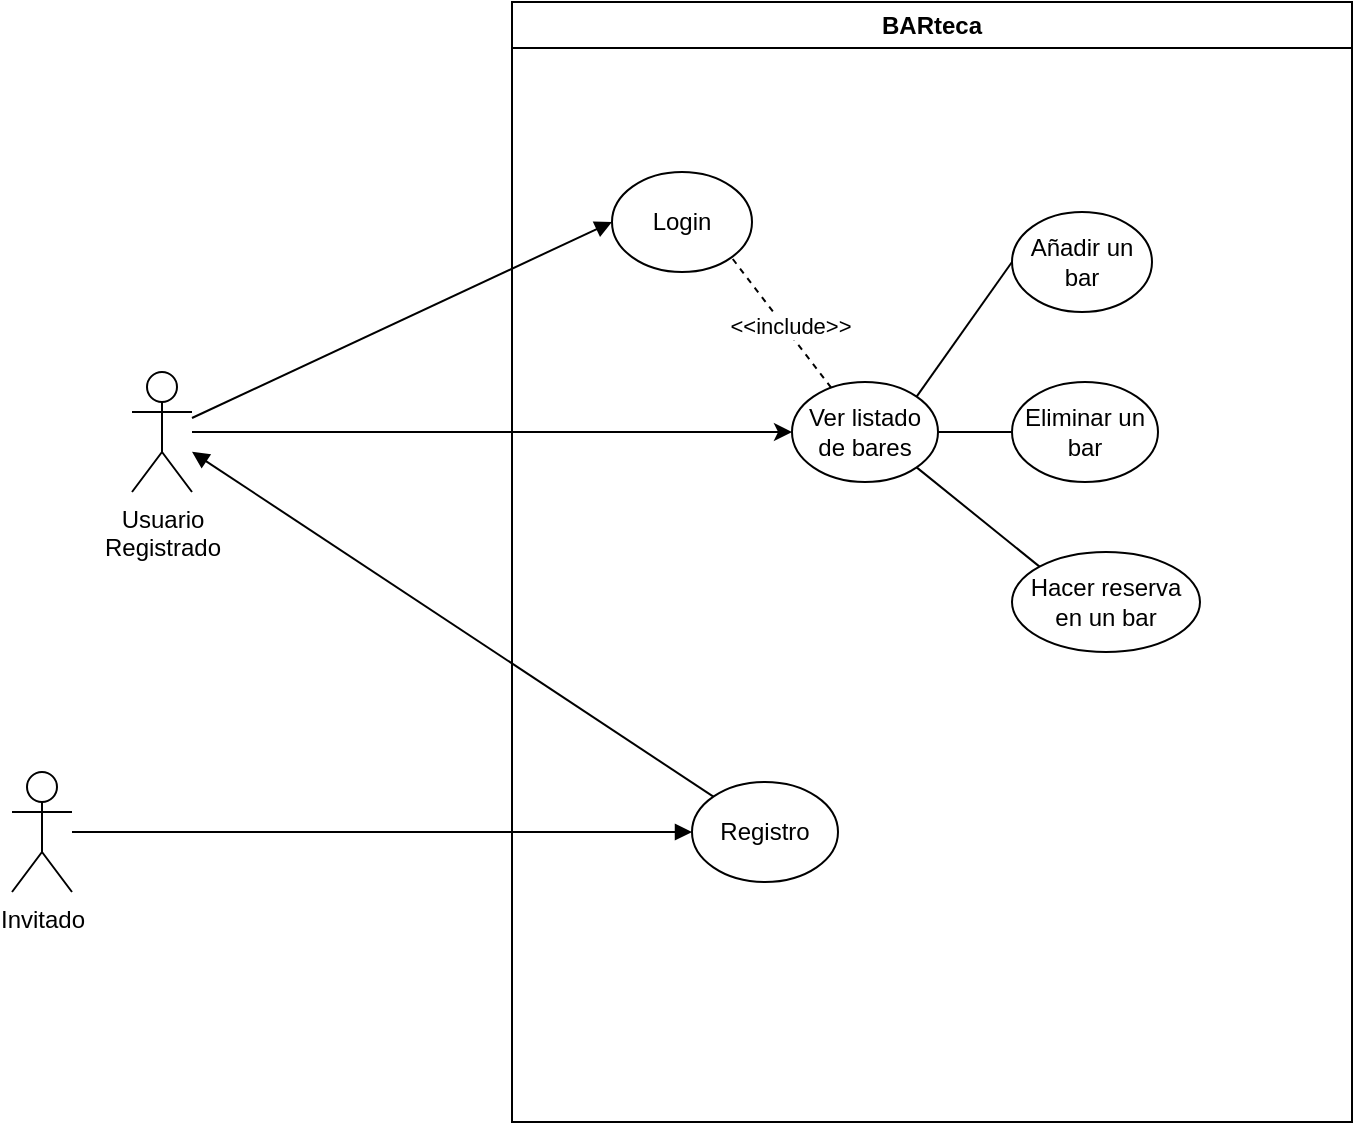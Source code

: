 <mxfile version="24.3.1" type="device">
  <diagram name="Página-1" id="KMNvCZjreb9E50Z_TuEx">
    <mxGraphModel dx="1434" dy="780" grid="1" gridSize="10" guides="1" tooltips="1" connect="1" arrows="1" fold="1" page="1" pageScale="1" pageWidth="827" pageHeight="1169" background="none" math="0" shadow="0">
      <root>
        <mxCell id="0" />
        <mxCell id="1" parent="0" />
        <mxCell id="oybsFn7k2fHWY8-64xWk-2" value="Usuario&lt;div&gt;Registrado&lt;/div&gt;" style="shape=umlActor;verticalLabelPosition=bottom;verticalAlign=top;html=1;outlineConnect=0;rounded=0;" parent="1" vertex="1">
          <mxGeometry x="120" y="210" width="30" height="60" as="geometry" />
        </mxCell>
        <mxCell id="oybsFn7k2fHWY8-64xWk-3" value="Invitado" style="shape=umlActor;verticalLabelPosition=bottom;verticalAlign=top;html=1;outlineConnect=0;rounded=0;direction=east;" parent="1" vertex="1">
          <mxGeometry x="60" y="410" width="30" height="60" as="geometry" />
        </mxCell>
        <mxCell id="oybsFn7k2fHWY8-64xWk-4" value="BARteca" style="swimlane;whiteSpace=wrap;html=1;rounded=0;" parent="1" vertex="1">
          <mxGeometry x="310" y="25" width="420" height="560" as="geometry">
            <mxRectangle x="300" y="25" width="90" height="30" as="alternateBounds" />
          </mxGeometry>
        </mxCell>
        <mxCell id="oybsFn7k2fHWY8-64xWk-5" value="Ver listado de bares" style="ellipse;whiteSpace=wrap;html=1;rounded=0;" parent="oybsFn7k2fHWY8-64xWk-4" vertex="1">
          <mxGeometry x="140" y="190" width="73" height="50" as="geometry" />
        </mxCell>
        <mxCell id="oybsFn7k2fHWY8-64xWk-6" value="Añadir un bar" style="ellipse;whiteSpace=wrap;html=1;rounded=0;" parent="oybsFn7k2fHWY8-64xWk-4" vertex="1">
          <mxGeometry x="250" y="105" width="70" height="50" as="geometry" />
        </mxCell>
        <mxCell id="oybsFn7k2fHWY8-64xWk-7" value="Eliminar un bar" style="ellipse;whiteSpace=wrap;html=1;rounded=0;" parent="oybsFn7k2fHWY8-64xWk-4" vertex="1">
          <mxGeometry x="250" y="190" width="73" height="50" as="geometry" />
        </mxCell>
        <mxCell id="oybsFn7k2fHWY8-64xWk-9" value="Registro" style="ellipse;whiteSpace=wrap;html=1;rounded=0;" parent="oybsFn7k2fHWY8-64xWk-4" vertex="1">
          <mxGeometry x="90" y="390" width="73" height="50" as="geometry" />
        </mxCell>
        <mxCell id="oybsFn7k2fHWY8-64xWk-18" value="" style="endArrow=none;html=1;rounded=0;entryX=0;entryY=0.5;entryDx=0;entryDy=0;exitX=1;exitY=0;exitDx=0;exitDy=0;" parent="oybsFn7k2fHWY8-64xWk-4" source="oybsFn7k2fHWY8-64xWk-5" target="oybsFn7k2fHWY8-64xWk-6" edge="1">
          <mxGeometry width="50" height="50" relative="1" as="geometry">
            <mxPoint x="170.88" y="495" as="sourcePoint" />
            <mxPoint x="220.88" y="445" as="targetPoint" />
          </mxGeometry>
        </mxCell>
        <mxCell id="oybsFn7k2fHWY8-64xWk-17" value="" style="endArrow=none;html=1;rounded=0;exitX=1;exitY=0.5;exitDx=0;exitDy=0;entryX=0;entryY=0.5;entryDx=0;entryDy=0;" parent="oybsFn7k2fHWY8-64xWk-4" source="oybsFn7k2fHWY8-64xWk-5" target="oybsFn7k2fHWY8-64xWk-7" edge="1">
          <mxGeometry width="50" height="50" relative="1" as="geometry">
            <mxPoint x="170.88" y="495" as="sourcePoint" />
            <mxPoint x="230.88" y="255" as="targetPoint" />
          </mxGeometry>
        </mxCell>
        <mxCell id="ocy74q3leFA8f2ff79VR-1" value="Hacer reserva en un bar" style="ellipse;whiteSpace=wrap;html=1;" parent="oybsFn7k2fHWY8-64xWk-4" vertex="1">
          <mxGeometry x="250" y="275" width="94" height="50" as="geometry" />
        </mxCell>
        <mxCell id="ocy74q3leFA8f2ff79VR-2" value="" style="endArrow=none;html=1;rounded=0;entryX=0;entryY=0;entryDx=0;entryDy=0;exitX=1;exitY=1;exitDx=0;exitDy=0;" parent="oybsFn7k2fHWY8-64xWk-4" source="oybsFn7k2fHWY8-64xWk-5" target="ocy74q3leFA8f2ff79VR-1" edge="1">
          <mxGeometry width="50" height="50" relative="1" as="geometry">
            <mxPoint x="160.88" y="395" as="sourcePoint" />
            <mxPoint x="210.88" y="345" as="targetPoint" />
          </mxGeometry>
        </mxCell>
        <mxCell id="oybsFn7k2fHWY8-64xWk-8" value="Login" style="ellipse;whiteSpace=wrap;html=1;rounded=0;" parent="oybsFn7k2fHWY8-64xWk-4" vertex="1">
          <mxGeometry x="50" y="85" width="70" height="50" as="geometry" />
        </mxCell>
        <mxCell id="HLVP6ThfAfu_IGkA2AQw-2" value="" style="endArrow=none;html=1;rounded=0;entryX=1;entryY=1;entryDx=0;entryDy=0;dashed=1;" parent="oybsFn7k2fHWY8-64xWk-4" source="oybsFn7k2fHWY8-64xWk-5" target="oybsFn7k2fHWY8-64xWk-8" edge="1">
          <mxGeometry width="50" height="50" relative="1" as="geometry">
            <mxPoint x="36" y="245" as="sourcePoint" />
            <mxPoint x="-120" y="250" as="targetPoint" />
          </mxGeometry>
        </mxCell>
        <mxCell id="HLVP6ThfAfu_IGkA2AQw-3" value="&amp;lt;&amp;lt;include&amp;gt;&amp;gt;" style="edgeLabel;html=1;align=center;verticalAlign=middle;resizable=0;points=[];" parent="HLVP6ThfAfu_IGkA2AQw-2" vertex="1" connectable="0">
          <mxGeometry x="-0.092" y="-2" relative="1" as="geometry">
            <mxPoint as="offset" />
          </mxGeometry>
        </mxCell>
        <mxCell id="oybsFn7k2fHWY8-64xWk-11" value="" style="endArrow=none;html=1;rounded=0;exitX=0;exitY=0.5;exitDx=0;exitDy=0;endFill=0;startArrow=block;startFill=1;" parent="1" source="oybsFn7k2fHWY8-64xWk-9" target="oybsFn7k2fHWY8-64xWk-3" edge="1">
          <mxGeometry width="50" height="50" relative="1" as="geometry">
            <mxPoint x="390" y="430" as="sourcePoint" />
            <mxPoint x="440" y="380" as="targetPoint" />
          </mxGeometry>
        </mxCell>
        <mxCell id="oybsFn7k2fHWY8-64xWk-14" value="" style="endArrow=none;html=1;rounded=0;exitX=0;exitY=0.5;exitDx=0;exitDy=0;startArrow=block;startFill=1;" parent="1" source="oybsFn7k2fHWY8-64xWk-8" target="oybsFn7k2fHWY8-64xWk-2" edge="1">
          <mxGeometry width="50" height="50" relative="1" as="geometry">
            <mxPoint x="390" y="430" as="sourcePoint" />
            <mxPoint x="440" y="380" as="targetPoint" />
          </mxGeometry>
        </mxCell>
        <mxCell id="oybsFn7k2fHWY8-64xWk-22" value="" style="endArrow=none;html=1;entryX=0;entryY=0;entryDx=0;entryDy=0;startArrow=block;startFill=1;" parent="1" source="oybsFn7k2fHWY8-64xWk-2" target="oybsFn7k2fHWY8-64xWk-9" edge="1">
          <mxGeometry width="50" height="50" relative="1" as="geometry">
            <mxPoint x="80" y="590" as="sourcePoint" />
            <mxPoint x="130" y="540" as="targetPoint" />
          </mxGeometry>
        </mxCell>
        <mxCell id="ADsA-2GIATiK0M_-IfuD-1" value="" style="endArrow=classic;html=1;rounded=0;entryX=0;entryY=0.5;entryDx=0;entryDy=0;" edge="1" parent="1" source="oybsFn7k2fHWY8-64xWk-2" target="oybsFn7k2fHWY8-64xWk-5">
          <mxGeometry width="50" height="50" relative="1" as="geometry">
            <mxPoint x="390" y="430" as="sourcePoint" />
            <mxPoint x="440" y="380" as="targetPoint" />
          </mxGeometry>
        </mxCell>
      </root>
    </mxGraphModel>
  </diagram>
</mxfile>
